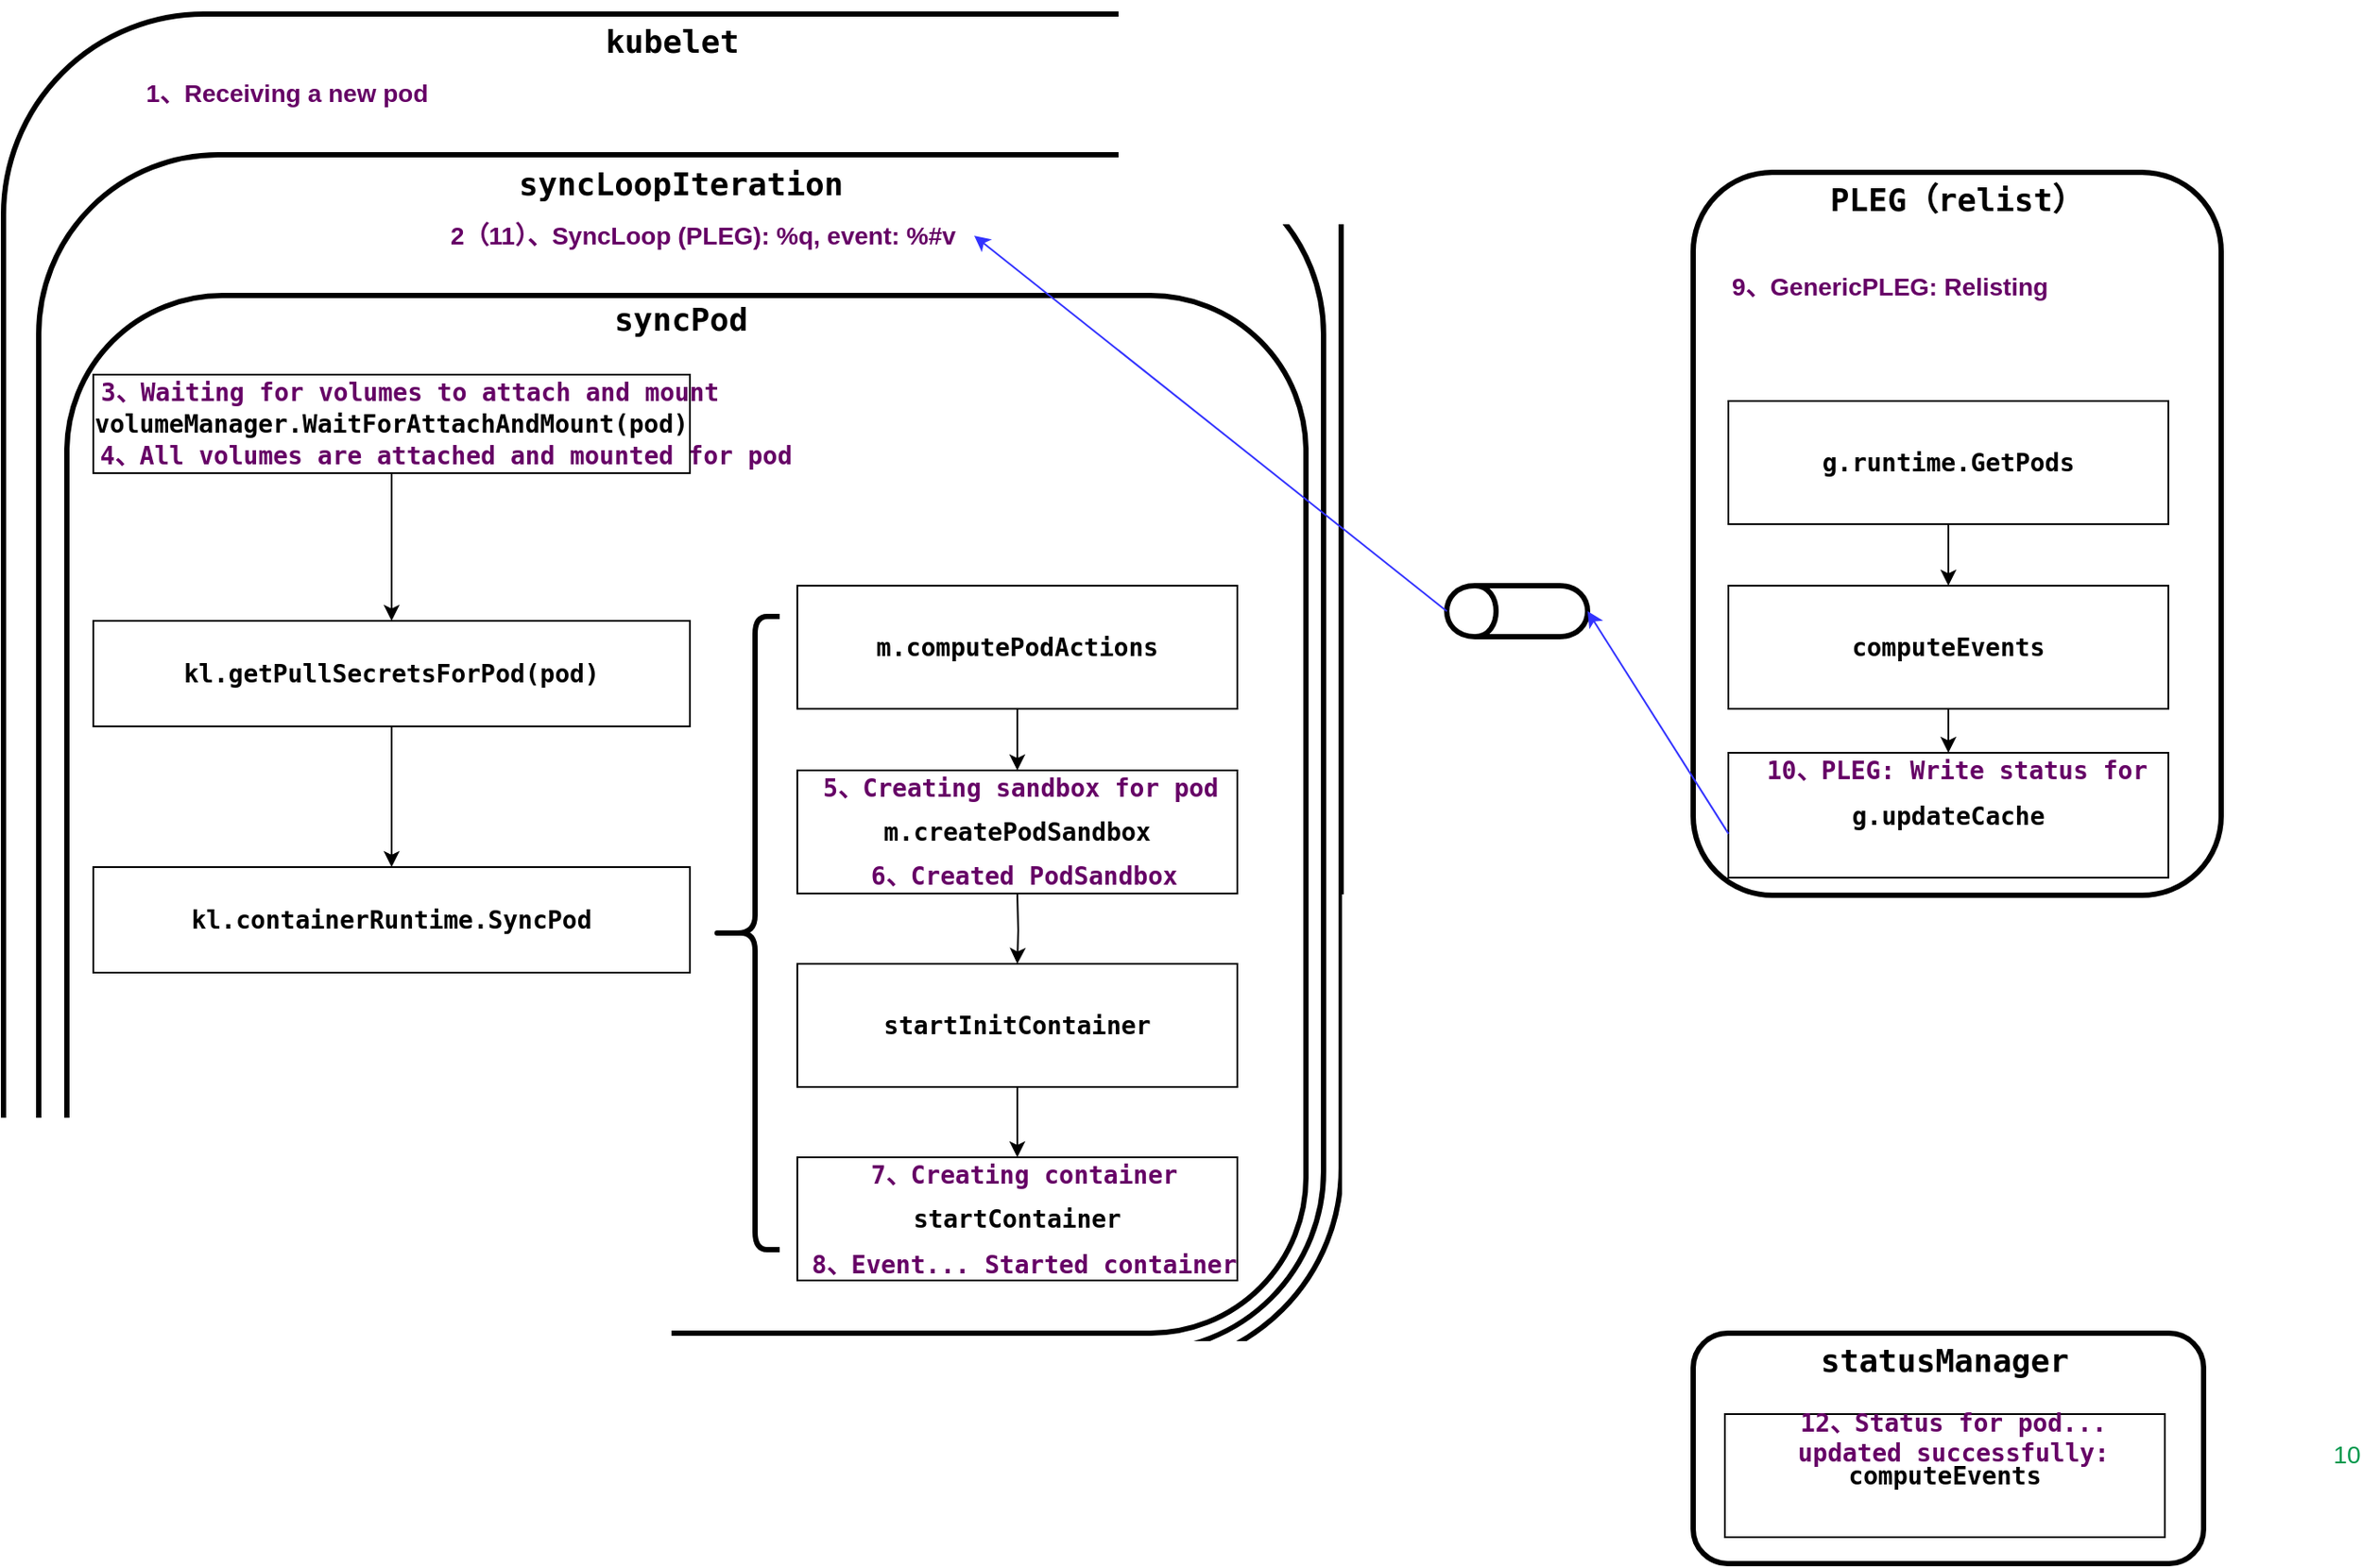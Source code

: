 <mxfile version="10.7.5" type="device"><diagram id="-kicgIpfup687CxDIYl1" name="第 1 页"><mxGraphModel dx="1394" dy="825" grid="1" gridSize="10" guides="1" tooltips="1" connect="1" arrows="1" fold="1" page="1" pageScale="1" pageWidth="827" pageHeight="1169" math="0" shadow="0"><root><mxCell id="0"/><mxCell id="1" parent="0"/><mxCell id="SWKB8Wy48SZ0MK_QOubT-1" value="" style="rounded=1;whiteSpace=wrap;html=1;strokeColor=#000000;strokeWidth=3;fillColor=none;" vertex="1" parent="1"><mxGeometry x="1250" y="1259" width="300" height="411" as="geometry"/></mxCell><mxCell id="SWKB8Wy48SZ0MK_QOubT-2" value="" style="rounded=1;whiteSpace=wrap;html=1;strokeColor=#000000;strokeWidth=3;fillColor=none;" vertex="1" parent="1"><mxGeometry x="290" y="1169" width="760" height="770" as="geometry"/></mxCell><mxCell id="SWKB8Wy48SZ0MK_QOubT-3" value="" style="rounded=1;whiteSpace=wrap;html=1;strokeColor=#000000;strokeWidth=3;fillColor=none;" vertex="1" parent="1"><mxGeometry x="310" y="1249" width="730" height="680" as="geometry"/></mxCell><mxCell id="SWKB8Wy48SZ0MK_QOubT-4" value="" style="rounded=1;whiteSpace=wrap;html=1;strokeColor=#000000;strokeWidth=3;fillColor=none;" vertex="1" parent="1"><mxGeometry x="326" y="1329" width="704" height="590" as="geometry"/></mxCell><mxCell id="SWKB8Wy48SZ0MK_QOubT-5" value="" style="edgeStyle=orthogonalEdgeStyle;rounded=0;orthogonalLoop=1;jettySize=auto;html=1;" edge="1" parent="1" source="SWKB8Wy48SZ0MK_QOubT-6" target="SWKB8Wy48SZ0MK_QOubT-8"><mxGeometry relative="1" as="geometry"/></mxCell><mxCell id="SWKB8Wy48SZ0MK_QOubT-6" value="&lt;pre style=&quot;font-size: 14px&quot;&gt;&lt;b&gt;&lt;span&gt;volumeManager&lt;/span&gt;.&lt;span&gt;WaitForAttachAndMount&lt;/span&gt;(&lt;span&gt;pod&lt;/span&gt;)&lt;/b&gt;&lt;/pre&gt;" style="rounded=0;whiteSpace=wrap;html=1;fillColor=none;" vertex="1" parent="1"><mxGeometry x="341" y="1374" width="339" height="56" as="geometry"/></mxCell><mxCell id="SWKB8Wy48SZ0MK_QOubT-7" value="" style="edgeStyle=orthogonalEdgeStyle;rounded=0;orthogonalLoop=1;jettySize=auto;html=1;" edge="1" parent="1" source="SWKB8Wy48SZ0MK_QOubT-8" target="SWKB8Wy48SZ0MK_QOubT-9"><mxGeometry relative="1" as="geometry"/></mxCell><mxCell id="SWKB8Wy48SZ0MK_QOubT-8" value="&lt;pre style=&quot;font-size: 14px&quot;&gt;&lt;pre&gt;&lt;b&gt;&lt;span&gt;kl&lt;/span&gt;.&lt;span&gt;getPullSecretsForPod&lt;/span&gt;(&lt;span&gt;pod&lt;/span&gt;)&lt;/b&gt;&lt;/pre&gt;&lt;/pre&gt;" style="rounded=0;whiteSpace=wrap;html=1;fillColor=none;" vertex="1" parent="1"><mxGeometry x="341" y="1514" width="339" height="60" as="geometry"/></mxCell><mxCell id="SWKB8Wy48SZ0MK_QOubT-9" value="&lt;pre&gt;&lt;pre&gt;&lt;pre style=&quot;font-size: 14px&quot;&gt;&lt;b&gt;&lt;span&gt;kl&lt;/span&gt;.&lt;span&gt;containerRuntime&lt;/span&gt;.&lt;span&gt;SyncPod&lt;/span&gt;&lt;/b&gt;&lt;/pre&gt;&lt;/pre&gt;&lt;/pre&gt;" style="rounded=0;whiteSpace=wrap;html=1;fillColor=none;" vertex="1" parent="1"><mxGeometry x="341" y="1654" width="339" height="60" as="geometry"/></mxCell><mxCell id="SWKB8Wy48SZ0MK_QOubT-10" value="" style="edgeStyle=orthogonalEdgeStyle;rounded=0;orthogonalLoop=1;jettySize=auto;html=1;" edge="1" parent="1" source="SWKB8Wy48SZ0MK_QOubT-11" target="SWKB8Wy48SZ0MK_QOubT-12"><mxGeometry relative="1" as="geometry"/></mxCell><mxCell id="SWKB8Wy48SZ0MK_QOubT-11" value="&lt;pre&gt;&lt;pre&gt;&lt;pre style=&quot;font-size: 14px&quot;&gt;&lt;pre&gt;&lt;b&gt;&lt;span&gt;m&lt;/span&gt;.&lt;span&gt;computePodActions&lt;/span&gt;&lt;/b&gt;&lt;/pre&gt;&lt;/pre&gt;&lt;/pre&gt;&lt;/pre&gt;" style="rounded=0;whiteSpace=wrap;html=1;fillColor=none;" vertex="1" parent="1"><mxGeometry x="741" y="1494" width="250" height="70" as="geometry"/></mxCell><mxCell id="SWKB8Wy48SZ0MK_QOubT-12" value="&lt;pre&gt;&lt;pre&gt;&lt;pre&gt;&lt;pre&gt;&lt;pre style=&quot;font-size: 14px&quot;&gt;&lt;b&gt;&lt;span&gt;m&lt;/span&gt;.&lt;span&gt;createPodSandbox&lt;/span&gt;&lt;/b&gt;&lt;/pre&gt;&lt;/pre&gt;&lt;/pre&gt;&lt;/pre&gt;&lt;/pre&gt;" style="rounded=0;whiteSpace=wrap;html=1;fillColor=none;" vertex="1" parent="1"><mxGeometry x="741" y="1599" width="250" height="70" as="geometry"/></mxCell><mxCell id="SWKB8Wy48SZ0MK_QOubT-13" value="" style="edgeStyle=orthogonalEdgeStyle;rounded=0;orthogonalLoop=1;jettySize=auto;html=1;" edge="1" parent="1" target="SWKB8Wy48SZ0MK_QOubT-15"><mxGeometry relative="1" as="geometry"><mxPoint x="866" y="1669" as="sourcePoint"/></mxGeometry></mxCell><mxCell id="SWKB8Wy48SZ0MK_QOubT-14" value="" style="edgeStyle=orthogonalEdgeStyle;rounded=0;orthogonalLoop=1;jettySize=auto;html=1;" edge="1" parent="1" source="SWKB8Wy48SZ0MK_QOubT-15" target="SWKB8Wy48SZ0MK_QOubT-16"><mxGeometry relative="1" as="geometry"/></mxCell><mxCell id="SWKB8Wy48SZ0MK_QOubT-15" value="&lt;pre&gt;&lt;pre&gt;&lt;pre&gt;&lt;pre&gt;&lt;pre&gt;&lt;pre&gt;&lt;pre&gt;&lt;pre&gt;&lt;span&gt;&lt;b&gt;&lt;font style=&quot;font-size: 14px&quot;&gt;startInitContainer&lt;/font&gt;&lt;/b&gt;&lt;/span&gt;&lt;/pre&gt;&lt;/pre&gt;&lt;/pre&gt;&lt;/pre&gt;&lt;/pre&gt;&lt;/pre&gt;&lt;/pre&gt;&lt;/pre&gt;" style="rounded=0;whiteSpace=wrap;html=1;fillColor=none;" vertex="1" parent="1"><mxGeometry x="741" y="1709" width="250" height="70" as="geometry"/></mxCell><mxCell id="SWKB8Wy48SZ0MK_QOubT-16" value="&lt;pre&gt;&lt;pre&gt;&lt;pre&gt;&lt;pre&gt;&lt;pre&gt;&lt;pre&gt;&lt;pre&gt;&lt;pre&gt;&lt;pre&gt;&lt;span&gt;&lt;b&gt;&lt;font style=&quot;font-size: 14px&quot;&gt;startContainer&lt;/font&gt;&lt;/b&gt;&lt;/span&gt;&lt;/pre&gt;&lt;/pre&gt;&lt;/pre&gt;&lt;/pre&gt;&lt;/pre&gt;&lt;/pre&gt;&lt;/pre&gt;&lt;/pre&gt;&lt;/pre&gt;" style="rounded=0;whiteSpace=wrap;html=1;fillColor=none;" vertex="1" parent="1"><mxGeometry x="741" y="1819" width="250" height="70" as="geometry"/></mxCell><mxCell id="SWKB8Wy48SZ0MK_QOubT-17" value="" style="shape=curlyBracket;whiteSpace=wrap;html=1;rounded=1;fillColor=none;size=0.65;strokeWidth=3;" vertex="1" parent="1"><mxGeometry x="691" y="1511.5" width="40" height="360" as="geometry"/></mxCell><mxCell id="SWKB8Wy48SZ0MK_QOubT-18" value="&lt;pre&gt;&lt;span&gt;&lt;font color=&quot;#660066&quot; style=&quot;font-size: 14px&quot;&gt;&lt;b&gt;5、Creating sandbox for pod&lt;/b&gt;&lt;/font&gt;&lt;/span&gt;&lt;/pre&gt;" style="text;html=1;strokeColor=none;fillColor=none;align=center;verticalAlign=middle;whiteSpace=wrap;rounded=0;" vertex="1" parent="1"><mxGeometry x="780" y="1599" width="176" height="20" as="geometry"/></mxCell><mxCell id="SWKB8Wy48SZ0MK_QOubT-19" value="&lt;pre style=&quot;font-size: 14px&quot;&gt;&lt;pre&gt;&lt;b&gt;&lt;span&gt;&lt;font color=&quot;#660066&quot; style=&quot;font-size: 14px&quot;&gt;6、&lt;/font&gt;&lt;/span&gt;&lt;font color=&quot;#660066&quot; style=&quot;font-size: 14px&quot;&gt;Created PodSandbox&lt;/font&gt;&lt;/b&gt;&lt;/pre&gt;&lt;/pre&gt;" style="text;html=1;strokeColor=none;fillColor=none;align=center;verticalAlign=middle;whiteSpace=wrap;rounded=0;" vertex="1" parent="1"><mxGeometry x="780" y="1649" width="180" height="20" as="geometry"/></mxCell><mxCell id="SWKB8Wy48SZ0MK_QOubT-20" value="&lt;pre&gt;&lt;span&gt;&lt;font color=&quot;#660066&quot; style=&quot;font-size: 14px&quot;&gt;&lt;b&gt;7、Creating container&lt;/b&gt;&lt;/font&gt;&lt;/span&gt;&lt;/pre&gt;" style="text;html=1;strokeColor=none;fillColor=none;align=center;verticalAlign=middle;whiteSpace=wrap;rounded=0;" vertex="1" parent="1"><mxGeometry x="780" y="1819" width="180" height="20" as="geometry"/></mxCell><mxCell id="SWKB8Wy48SZ0MK_QOubT-21" value="&lt;pre&gt;&lt;span&gt;&lt;font color=&quot;#660066&quot; size=&quot;1&quot;&gt;&lt;b style=&quot;font-size: 14px&quot;&gt;8、Event... Started container&lt;/b&gt;&lt;/font&gt;&lt;/span&gt;&lt;/pre&gt;" style="text;html=1;strokeColor=none;fillColor=none;align=center;verticalAlign=middle;whiteSpace=wrap;rounded=0;" vertex="1" parent="1"><mxGeometry x="758" y="1870" width="224" height="20" as="geometry"/></mxCell><mxCell id="SWKB8Wy48SZ0MK_QOubT-22" value="&lt;font color=&quot;#660066&quot; style=&quot;font-size: 14px&quot;&gt;&lt;b&gt;1、Receiving a new pod&lt;/b&gt;&lt;/font&gt;" style="text;html=1;" vertex="1" parent="1"><mxGeometry x="369" y="1199" width="162" height="31" as="geometry"/></mxCell><mxCell id="SWKB8Wy48SZ0MK_QOubT-23" value="&lt;pre&gt;&lt;font color=&quot;#660066&quot; size=&quot;1&quot;&gt;&lt;b style=&quot;font-size: 14px&quot;&gt;3、Waiting for volumes to attach and mount&lt;/b&gt;&lt;/font&gt;&lt;br&gt;&lt;/pre&gt;" style="text;html=1;strokeColor=none;fillColor=none;align=center;verticalAlign=middle;whiteSpace=wrap;rounded=0;" vertex="1" parent="1"><mxGeometry x="342" y="1374" width="358" height="20" as="geometry"/></mxCell><mxCell id="SWKB8Wy48SZ0MK_QOubT-24" value="&lt;pre&gt;&lt;font color=&quot;#660066&quot; style=&quot;font-size: 14px&quot;&gt;&lt;b&gt;4、All volumes are attached and mounted for pod&lt;/b&gt;&lt;/font&gt;&lt;br&gt;&lt;/pre&gt;" style="text;html=1;strokeColor=none;fillColor=none;align=center;verticalAlign=middle;whiteSpace=wrap;rounded=0;" vertex="1" parent="1"><mxGeometry x="342" y="1410" width="399" height="20" as="geometry"/></mxCell><mxCell id="SWKB8Wy48SZ0MK_QOubT-25" value="&lt;font color=&quot;#660066&quot; size=&quot;1&quot;&gt;&lt;b style=&quot;font-size: 14px&quot;&gt;9、GenericPLEG: Relisting&lt;/b&gt;&lt;/font&gt;" style="text;html=1;" vertex="1" parent="1"><mxGeometry x="1270" y="1309" width="220" height="21" as="geometry"/></mxCell><mxCell id="SWKB8Wy48SZ0MK_QOubT-26" value="" style="edgeStyle=orthogonalEdgeStyle;rounded=0;orthogonalLoop=1;jettySize=auto;html=1;" edge="1" parent="1" source="SWKB8Wy48SZ0MK_QOubT-27" target="SWKB8Wy48SZ0MK_QOubT-29"><mxGeometry relative="1" as="geometry"/></mxCell><mxCell id="SWKB8Wy48SZ0MK_QOubT-27" value="&lt;pre&gt;&lt;pre&gt;&lt;pre&gt;&lt;pre&gt;&lt;pre&gt;&lt;pre&gt;&lt;pre&gt;&lt;pre&gt;&lt;pre style=&quot;font-size: 14px&quot;&gt;&lt;b&gt;&lt;span&gt;g&lt;/span&gt;.&lt;span&gt;runtime&lt;/span&gt;.&lt;span&gt;GetPods&lt;/span&gt;&lt;/b&gt;&lt;/pre&gt;&lt;/pre&gt;&lt;/pre&gt;&lt;/pre&gt;&lt;/pre&gt;&lt;/pre&gt;&lt;/pre&gt;&lt;/pre&gt;&lt;/pre&gt;" style="rounded=0;whiteSpace=wrap;html=1;fillColor=none;" vertex="1" parent="1"><mxGeometry x="1270" y="1389" width="250" height="70" as="geometry"/></mxCell><mxCell id="SWKB8Wy48SZ0MK_QOubT-28" value="" style="edgeStyle=orthogonalEdgeStyle;rounded=0;orthogonalLoop=1;jettySize=auto;html=1;" edge="1" parent="1" source="SWKB8Wy48SZ0MK_QOubT-29" target="SWKB8Wy48SZ0MK_QOubT-30"><mxGeometry relative="1" as="geometry"/></mxCell><mxCell id="SWKB8Wy48SZ0MK_QOubT-29" value="&lt;pre&gt;&lt;pre&gt;&lt;pre&gt;&lt;pre&gt;&lt;pre&gt;&lt;pre&gt;&lt;pre&gt;&lt;pre&gt;&lt;pre&gt;&lt;pre&gt;&lt;span&gt;&lt;b&gt;&lt;font style=&quot;font-size: 14px&quot;&gt;computeEvents&lt;/font&gt;&lt;/b&gt;&lt;/span&gt;&lt;/pre&gt;&lt;/pre&gt;&lt;/pre&gt;&lt;/pre&gt;&lt;/pre&gt;&lt;/pre&gt;&lt;/pre&gt;&lt;/pre&gt;&lt;/pre&gt;&lt;/pre&gt;" style="rounded=0;whiteSpace=wrap;html=1;fillColor=none;" vertex="1" parent="1"><mxGeometry x="1270" y="1494" width="250" height="70" as="geometry"/></mxCell><mxCell id="SWKB8Wy48SZ0MK_QOubT-30" value="&lt;pre&gt;&lt;pre&gt;&lt;pre&gt;&lt;pre&gt;&lt;pre&gt;&lt;pre&gt;&lt;pre&gt;&lt;pre&gt;&lt;pre&gt;&lt;pre style=&quot;font-size: 14px&quot;&gt;&lt;pre&gt;&lt;b&gt;&lt;span&gt;g&lt;/span&gt;.&lt;span&gt;updateCache&lt;/span&gt;&lt;/b&gt;&lt;/pre&gt;&lt;/pre&gt;&lt;/pre&gt;&lt;/pre&gt;&lt;/pre&gt;&lt;/pre&gt;&lt;/pre&gt;&lt;/pre&gt;&lt;/pre&gt;&lt;/pre&gt;&lt;/pre&gt;" style="rounded=0;whiteSpace=wrap;html=1;fillColor=none;" vertex="1" parent="1"><mxGeometry x="1270" y="1589" width="250" height="71" as="geometry"/></mxCell><mxCell id="SWKB8Wy48SZ0MK_QOubT-31" value="&lt;pre&gt;&lt;span&gt;&lt;font color=&quot;#660066&quot; size=&quot;1&quot;&gt;&lt;b style=&quot;font-size: 14px&quot;&gt;10、PLEG: Write status for&lt;/b&gt;&lt;/font&gt;&lt;/span&gt;&lt;/pre&gt;" style="text;html=1;strokeColor=none;fillColor=none;align=center;verticalAlign=middle;whiteSpace=wrap;rounded=0;" vertex="1" parent="1"><mxGeometry x="1270" y="1589" width="260" height="20" as="geometry"/></mxCell><mxCell id="SWKB8Wy48SZ0MK_QOubT-32" value="&lt;pre&gt;&lt;span&gt;&lt;b&gt;&lt;font style=&quot;font-size: 18px&quot;&gt;syncLoopIteration&lt;/font&gt;&lt;/b&gt;&lt;/span&gt;&lt;/pre&gt;" style="text;html=1;strokeColor=none;fillColor=none;align=center;verticalAlign=middle;whiteSpace=wrap;rounded=0;" vertex="1" parent="1"><mxGeometry x="592" y="1250" width="166" height="30" as="geometry"/></mxCell><mxCell id="SWKB8Wy48SZ0MK_QOubT-33" value="&lt;span&gt;&lt;font color=&quot;#660066&quot; size=&quot;1&quot;&gt;&lt;b style=&quot;font-size: 14px&quot;&gt;2（11）、SyncLoop (PLEG): %q, event: %#v&lt;/b&gt;&lt;/font&gt;&lt;/span&gt;&lt;br&gt;" style="text;html=1;" vertex="1" parent="1"><mxGeometry x="541.5" y="1280" width="300" height="30" as="geometry"/></mxCell><mxCell id="SWKB8Wy48SZ0MK_QOubT-34" value="&lt;pre&gt;&lt;span&gt;&lt;b&gt;&lt;font style=&quot;font-size: 18px&quot;&gt;syncPod&lt;/font&gt;&lt;/b&gt;&lt;/span&gt;&lt;br&gt;&lt;/pre&gt;" style="text;html=1;strokeColor=none;fillColor=none;align=center;verticalAlign=middle;whiteSpace=wrap;rounded=0;" vertex="1" parent="1"><mxGeometry x="592" y="1327" width="166" height="30" as="geometry"/></mxCell><mxCell id="SWKB8Wy48SZ0MK_QOubT-35" value="&lt;pre&gt;&lt;span&gt;&lt;b&gt;&lt;font style=&quot;font-size: 18px&quot;&gt;PLEG（relist）&lt;/font&gt;&lt;/b&gt;&lt;/span&gt;&lt;br&gt;&lt;/pre&gt;" style="text;html=1;strokeColor=none;fillColor=none;align=center;verticalAlign=middle;whiteSpace=wrap;rounded=0;" vertex="1" parent="1"><mxGeometry x="1317" y="1259" width="166" height="30" as="geometry"/></mxCell><mxCell id="SWKB8Wy48SZ0MK_QOubT-36" value="" style="shape=cylinder;whiteSpace=wrap;html=1;boundedLbl=1;backgroundOutline=1;strokeColor=#000000;strokeWidth=3;fillColor=none;direction=north;" vertex="1" parent="1"><mxGeometry x="1110" y="1494" width="80" height="29" as="geometry"/></mxCell><mxCell id="SWKB8Wy48SZ0MK_QOubT-37" value="" style="endArrow=classic;html=1;entryX=0.5;entryY=1;entryDx=0;entryDy=0;exitX=0.067;exitY=0.915;exitDx=0;exitDy=0;exitPerimeter=0;strokeColor=#3333FF;" edge="1" parent="1" source="SWKB8Wy48SZ0MK_QOubT-1" target="SWKB8Wy48SZ0MK_QOubT-36"><mxGeometry width="50" height="50" relative="1" as="geometry"><mxPoint x="1220" y="1804" as="sourcePoint"/><mxPoint x="1270" y="1754" as="targetPoint"/></mxGeometry></mxCell><mxCell id="SWKB8Wy48SZ0MK_QOubT-38" value="" style="endArrow=classic;html=1;entryX=1;entryY=0.5;entryDx=0;entryDy=0;exitX=0.5;exitY=0;exitDx=0;exitDy=0;strokeColor=#3333FF;" edge="1" parent="1" source="SWKB8Wy48SZ0MK_QOubT-36" target="SWKB8Wy48SZ0MK_QOubT-33"><mxGeometry width="50" height="50" relative="1" as="geometry"><mxPoint x="1280" y="1699" as="sourcePoint"/><mxPoint x="1160" y="1533" as="targetPoint"/></mxGeometry></mxCell><mxCell id="SWKB8Wy48SZ0MK_QOubT-39" value="&lt;pre&gt;&lt;span&gt;&lt;b&gt;&lt;font style=&quot;font-size: 18px&quot;&gt;kubelet&lt;/font&gt;&lt;/b&gt;&lt;/span&gt;&lt;/pre&gt;" style="text;html=1;strokeColor=none;fillColor=none;align=center;verticalAlign=middle;whiteSpace=wrap;rounded=0;" vertex="1" parent="1"><mxGeometry x="587" y="1169" width="166" height="30" as="geometry"/></mxCell><mxCell id="SWKB8Wy48SZ0MK_QOubT-40" value="" style="rounded=1;whiteSpace=wrap;html=1;strokeColor=#000000;strokeWidth=3;fillColor=none;" vertex="1" parent="1"><mxGeometry x="1250" y="1919" width="290" height="131" as="geometry"/></mxCell><mxCell id="SWKB8Wy48SZ0MK_QOubT-41" value="&lt;pre&gt;&lt;span&gt;&lt;b&gt;&lt;font style=&quot;font-size: 18px&quot;&gt;statusManager&lt;/font&gt;&lt;/b&gt;&lt;/span&gt;&lt;br&gt;&lt;/pre&gt;" style="text;html=1;strokeColor=none;fillColor=none;align=center;verticalAlign=middle;whiteSpace=wrap;rounded=0;" vertex="1" parent="1"><mxGeometry x="1310" y="1918.5" width="166" height="30" as="geometry"/></mxCell><mxCell id="SWKB8Wy48SZ0MK_QOubT-42" value="&lt;pre&gt;&lt;pre&gt;&lt;pre&gt;&lt;pre&gt;&lt;pre&gt;&lt;pre&gt;&lt;pre&gt;&lt;pre&gt;&lt;pre&gt;&lt;pre&gt;&lt;span&gt;&lt;b&gt;&lt;font style=&quot;font-size: 14px&quot;&gt;computeEvents&lt;/font&gt;&lt;/b&gt;&lt;/span&gt;&lt;/pre&gt;&lt;/pre&gt;&lt;/pre&gt;&lt;/pre&gt;&lt;/pre&gt;&lt;/pre&gt;&lt;/pre&gt;&lt;/pre&gt;&lt;/pre&gt;&lt;/pre&gt;" style="rounded=0;whiteSpace=wrap;html=1;fillColor=none;" vertex="1" parent="1"><mxGeometry x="1268" y="1965" width="250" height="70" as="geometry"/></mxCell><mxCell id="SWKB8Wy48SZ0MK_QOubT-43" value="&lt;pre&gt;&lt;b&gt;&lt;font color=&quot;#660066&quot; style=&quot;font-size: 14px&quot;&gt;12、Status for pod...&lt;br/&gt;updated successfully:&lt;/font&gt;&lt;/b&gt;&lt;br&gt;&lt;/pre&gt;" style="text;html=1;strokeColor=none;fillColor=none;align=center;verticalAlign=middle;whiteSpace=wrap;rounded=0;" vertex="1" parent="1"><mxGeometry x="1268" y="1965" width="260" height="25" as="geometry"/></mxCell><mxCell id="SWKB8Wy48SZ0MK_QOubT-44" value="&lt;font color=&quot;#00994d&quot;&gt;10&lt;/font&gt;" style="text;html=1;resizable=0;points=[];align=center;verticalAlign=middle;labelBackgroundColor=#ffffff;fontSize=14;fontColor=#CC6600;" vertex="1" connectable="0" parent="1"><mxGeometry x="1578.286" y="1988.0" as="geometry"><mxPoint x="42" as="offset"/></mxGeometry></mxCell></root></mxGraphModel></diagram></mxfile>